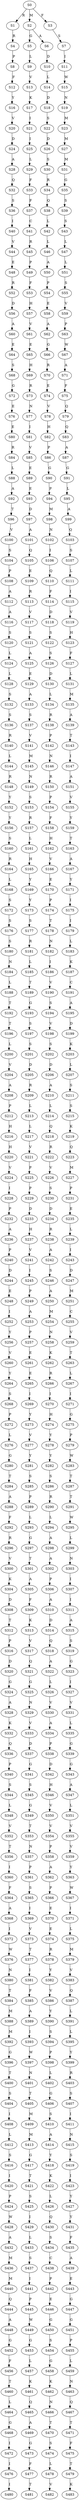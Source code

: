 strict digraph  {
	S0 -> S1 [ label = R ];
	S0 -> S2 [ label = M ];
	S0 -> S3 [ label = F ];
	S1 -> S4 [ label = R ];
	S2 -> S5 [ label = G ];
	S2 -> S6 [ label = A ];
	S3 -> S7 [ label = S ];
	S4 -> S8 [ label = P ];
	S5 -> S9 [ label = L ];
	S6 -> S10 [ label = D ];
	S7 -> S11 [ label = I ];
	S8 -> S12 [ label = F ];
	S9 -> S13 [ label = V ];
	S10 -> S14 [ label = L ];
	S11 -> S15 [ label = W ];
	S12 -> S16 [ label = Y ];
	S13 -> S17 [ label = K ];
	S14 -> S18 [ label = D ];
	S15 -> S19 [ label = N ];
	S16 -> S20 [ label = V ];
	S17 -> S21 [ label = I ];
	S18 -> S22 [ label = S ];
	S19 -> S23 [ label = M ];
	S20 -> S24 [ label = D ];
	S21 -> S25 [ label = I ];
	S22 -> S26 [ label = D ];
	S23 -> S27 [ label = M ];
	S24 -> S28 [ label = A ];
	S25 -> S29 [ label = L ];
	S26 -> S30 [ label = S ];
	S27 -> S31 [ label = M ];
	S28 -> S32 [ label = Q ];
	S29 -> S33 [ label = F ];
	S30 -> S34 [ label = R ];
	S31 -> S35 [ label = G ];
	S32 -> S36 [ label = S ];
	S33 -> S37 [ label = F ];
	S34 -> S38 [ label = Q ];
	S35 -> S39 [ label = S ];
	S36 -> S40 [ label = I ];
	S37 -> S41 [ label = C ];
	S38 -> S42 [ label = L ];
	S39 -> S43 [ label = S ];
	S40 -> S44 [ label = V ];
	S41 -> S45 [ label = R ];
	S42 -> S46 [ label = L ];
	S43 -> S47 [ label = L ];
	S44 -> S48 [ label = E ];
	S45 -> S49 [ label = P ];
	S46 -> S50 [ label = A ];
	S47 -> S51 [ label = L ];
	S48 -> S52 [ label = R ];
	S49 -> S53 [ label = F ];
	S50 -> S54 [ label = P ];
	S51 -> S55 [ label = S ];
	S52 -> S56 [ label = D ];
	S53 -> S57 [ label = H ];
	S54 -> S58 [ label = E ];
	S55 -> S59 [ label = V ];
	S56 -> S60 [ label = A ];
	S57 -> S61 [ label = V ];
	S58 -> S62 [ label = A ];
	S59 -> S63 [ label = P ];
	S60 -> S64 [ label = E ];
	S61 -> S65 [ label = E ];
	S62 -> S66 [ label = G ];
	S63 -> S67 [ label = W ];
	S64 -> S68 [ label = S ];
	S65 -> S69 [ label = H ];
	S66 -> S70 [ label = R ];
	S67 -> S71 [ label = A ];
	S68 -> S72 [ label = G ];
	S69 -> S73 [ label = R ];
	S70 -> S74 [ label = E ];
	S71 -> S75 [ label = F ];
	S72 -> S76 [ label = E ];
	S73 -> S77 [ label = N ];
	S74 -> S78 [ label = V ];
	S75 -> S79 [ label = Q ];
	S76 -> S80 [ label = E ];
	S77 -> S81 [ label = I ];
	S78 -> S82 [ label = H ];
	S79 -> S83 [ label = Q ];
	S80 -> S84 [ label = R ];
	S81 -> S85 [ label = V ];
	S82 -> S86 [ label = P ];
	S83 -> S87 [ label = A ];
	S84 -> S88 [ label = L ];
	S85 -> S89 [ label = E ];
	S86 -> S90 [ label = G ];
	S87 -> S91 [ label = G ];
	S88 -> S92 [ label = A ];
	S89 -> S93 [ label = E ];
	S90 -> S94 [ label = P ];
	S91 -> S95 [ label = L ];
	S92 -> S96 [ label = T ];
	S93 -> S97 [ label = D ];
	S94 -> S98 [ label = M ];
	S95 -> S99 [ label = A ];
	S96 -> S100 [ label = V ];
	S97 -> S101 [ label = A ];
	S98 -> S102 [ label = N ];
	S99 -> S103 [ label = Q ];
	S100 -> S104 [ label = S ];
	S101 -> S105 [ label = Q ];
	S102 -> S106 [ label = I ];
	S103 -> S107 [ label = S ];
	S104 -> S108 [ label = P ];
	S105 -> S109 [ label = E ];
	S106 -> S110 [ label = Q ];
	S107 -> S111 [ label = L ];
	S108 -> S112 [ label = A ];
	S109 -> S113 [ label = R ];
	S110 -> S114 [ label = F ];
	S111 -> S115 [ label = I ];
	S112 -> S116 [ label = A ];
	S113 -> S117 [ label = V ];
	S114 -> S118 [ label = D ];
	S115 -> S119 [ label = V ];
	S116 -> S120 [ label = S ];
	S117 -> S121 [ label = S ];
	S118 -> S122 [ label = S ];
	S119 -> S123 [ label = H ];
	S120 -> S124 [ label = L ];
	S121 -> S125 [ label = A ];
	S122 -> S126 [ label = S ];
	S123 -> S127 [ label = F ];
	S124 -> S128 [ label = L ];
	S125 -> S129 [ label = E ];
	S126 -> S130 [ label = D ];
	S127 -> S131 [ label = L ];
	S128 -> S132 [ label = S ];
	S129 -> S133 [ label = A ];
	S130 -> S134 [ label = L ];
	S131 -> S135 [ label = M ];
	S132 -> S136 [ label = S ];
	S133 -> S137 [ label = S ];
	S134 -> S138 [ label = R ];
	S135 -> S139 [ label = A ];
	S136 -> S140 [ label = R ];
	S137 -> S141 [ label = V ];
	S138 -> S142 [ label = P ];
	S139 -> S143 [ label = T ];
	S140 -> S144 [ label = L ];
	S141 -> S145 [ label = M ];
	S142 -> S146 [ label = N ];
	S143 -> S147 [ label = I ];
	S144 -> S148 [ label = R ];
	S145 -> S149 [ label = N ];
	S146 -> S150 [ label = R ];
	S147 -> S151 [ label = A ];
	S148 -> S152 [ label = Y ];
	S149 -> S153 [ label = S ];
	S150 -> S154 [ label = P ];
	S151 -> S155 [ label = V ];
	S152 -> S156 [ label = Y ];
	S153 -> S157 [ label = R ];
	S154 -> S158 [ label = F ];
	S155 -> S159 [ label = Y ];
	S156 -> S160 [ label = S ];
	S157 -> S161 [ label = L ];
	S158 -> S162 [ label = H ];
	S159 -> S163 [ label = T ];
	S160 -> S164 [ label = R ];
	S161 -> S165 [ label = H ];
	S162 -> S166 [ label = V ];
	S163 -> S167 [ label = A ];
	S164 -> S168 [ label = L ];
	S165 -> S169 [ label = Y ];
	S166 -> S170 [ label = E ];
	S167 -> S171 [ label = Y ];
	S168 -> S172 [ label = S ];
	S169 -> S173 [ label = Y ];
	S170 -> S174 [ label = P ];
	S171 -> S175 [ label = I ];
	S172 -> S176 [ label = S ];
	S173 -> S177 [ label = S ];
	S174 -> S178 [ label = T ];
	S175 -> S179 [ label = I ];
	S176 -> S180 [ label = S ];
	S177 -> S181 [ label = R ];
	S178 -> S182 [ label = N ];
	S179 -> S183 [ label = L ];
	S180 -> S184 [ label = N ];
	S181 -> S185 [ label = L ];
	S182 -> S186 [ label = I ];
	S183 -> S187 [ label = K ];
	S184 -> S188 [ label = L ];
	S185 -> S189 [ label = T ];
	S186 -> S190 [ label = V ];
	S187 -> S191 [ label = C ];
	S188 -> S192 [ label = T ];
	S189 -> S193 [ label = G ];
	S190 -> S194 [ label = S ];
	S191 -> S195 [ label = A ];
	S192 -> S196 [ label = T ];
	S193 -> S197 [ label = S ];
	S194 -> S198 [ label = V ];
	S195 -> S199 [ label = D ];
	S196 -> S200 [ label = L ];
	S197 -> S201 [ label = S ];
	S198 -> S202 [ label = S ];
	S199 -> S203 [ label = K ];
	S200 -> S204 [ label = V ];
	S201 -> S205 [ label = D ];
	S202 -> S206 [ label = D ];
	S203 -> S207 [ label = L ];
	S204 -> S208 [ label = A ];
	S205 -> S209 [ label = R ];
	S206 -> S210 [ label = A ];
	S207 -> S211 [ label = S ];
	S208 -> S212 [ label = P ];
	S209 -> S213 [ label = L ];
	S210 -> S214 [ label = L ];
	S211 -> S215 [ label = S ];
	S212 -> S216 [ label = H ];
	S213 -> S217 [ label = L ];
	S214 -> S218 [ label = Q ];
	S215 -> S219 [ label = K ];
	S216 -> S220 [ label = H ];
	S217 -> S221 [ label = V ];
	S218 -> S222 [ label = R ];
	S219 -> S223 [ label = Q ];
	S220 -> S224 [ label = V ];
	S221 -> S225 [ label = P ];
	S222 -> S226 [ label = V ];
	S223 -> S227 [ label = M ];
	S224 -> S228 [ label = I ];
	S225 -> S229 [ label = P ];
	S226 -> S230 [ label = S ];
	S227 -> S231 [ label = P ];
	S228 -> S232 [ label = P ];
	S229 -> S233 [ label = D ];
	S230 -> S234 [ label = D ];
	S231 -> S235 [ label = E ];
	S232 -> S236 [ label = A ];
	S233 -> S237 [ label = H ];
	S234 -> S238 [ label = R ];
	S235 -> S239 [ label = L ];
	S236 -> S240 [ label = P ];
	S237 -> S241 [ label = V ];
	S238 -> S242 [ label = A ];
	S239 -> S243 [ label = I ];
	S240 -> S244 [ label = D ];
	S241 -> S245 [ label = I ];
	S242 -> S246 [ label = S ];
	S243 -> S247 [ label = D ];
	S244 -> S248 [ label = E ];
	S245 -> S249 [ label = P ];
	S246 -> S250 [ label = A ];
	S247 -> S251 [ label = M ];
	S248 -> S252 [ label = I ];
	S249 -> S253 [ label = A ];
	S250 -> S254 [ label = M ];
	S251 -> S255 [ label = C ];
	S252 -> S256 [ label = Y ];
	S253 -> S257 [ label = P ];
	S254 -> S258 [ label = N ];
	S255 -> S259 [ label = V ];
	S256 -> S260 [ label = V ];
	S257 -> S261 [ label = E ];
	S258 -> S262 [ label = K ];
	S259 -> S263 [ label = T ];
	S260 -> S264 [ label = Y ];
	S261 -> S265 [ label = E ];
	S262 -> S266 [ label = R ];
	S263 -> S267 [ label = L ];
	S264 -> S268 [ label = S ];
	S265 -> S269 [ label = I ];
	S266 -> S270 [ label = I ];
	S267 -> S271 [ label = I ];
	S268 -> S272 [ label = P ];
	S269 -> S273 [ label = Y ];
	S270 -> S274 [ label = H ];
	S271 -> S275 [ label = G ];
	S272 -> S276 [ label = L ];
	S273 -> S277 [ label = V ];
	S274 -> S278 [ label = Y ];
	S275 -> S279 [ label = P ];
	S276 -> S280 [ label = G ];
	S277 -> S281 [ label = Y ];
	S278 -> S282 [ label = Y ];
	S279 -> S283 [ label = W ];
	S280 -> S284 [ label = T ];
	S281 -> S285 [ label = S ];
	S282 -> S286 [ label = S ];
	S283 -> S287 [ label = T ];
	S284 -> S288 [ label = A ];
	S285 -> S289 [ label = P ];
	S286 -> S290 [ label = R ];
	S287 -> S291 [ label = T ];
	S288 -> S292 [ label = F ];
	S289 -> S293 [ label = L ];
	S290 -> S294 [ label = L ];
	S291 -> S295 [ label = W ];
	S292 -> S296 [ label = R ];
	S293 -> S297 [ label = G ];
	S294 -> S298 [ label = A ];
	S295 -> S299 [ label = L ];
	S296 -> S300 [ label = V ];
	S297 -> S301 [ label = T ];
	S298 -> S302 [ label = A ];
	S299 -> S303 [ label = N ];
	S300 -> S304 [ label = K ];
	S301 -> S305 [ label = A ];
	S302 -> S306 [ label = P ];
	S303 -> S307 [ label = I ];
	S304 -> S308 [ label = D ];
	S305 -> S309 [ label = F ];
	S306 -> S310 [ label = A ];
	S307 -> S311 [ label = I ];
	S308 -> S312 [ label = T ];
	S309 -> S313 [ label = K ];
	S310 -> S314 [ label = D ];
	S311 -> S315 [ label = A ];
	S312 -> S316 [ label = P ];
	S313 -> S317 [ label = V ];
	S314 -> S318 [ label = Q ];
	S315 -> S319 [ label = S ];
	S316 -> S320 [ label = D ];
	S317 -> S321 [ label = Q ];
	S318 -> S322 [ label = A ];
	S319 -> S323 [ label = G ];
	S320 -> S324 [ label = G ];
	S321 -> S325 [ label = G ];
	S322 -> S326 [ label = L ];
	S323 -> S327 [ label = I ];
	S324 -> S328 [ label = A ];
	S325 -> S329 [ label = N ];
	S326 -> S330 [ label = V ];
	S327 -> S331 [ label = V ];
	S328 -> S332 [ label = K ];
	S329 -> S333 [ label = V ];
	S330 -> S334 [ label = A ];
	S331 -> S335 [ label = L ];
	S332 -> S336 [ label = Q ];
	S333 -> S337 [ label = D ];
	S334 -> S338 [ label = P ];
	S335 -> S339 [ label = G ];
	S336 -> S340 [ label = P ];
	S337 -> S341 [ label = G ];
	S338 -> S342 [ label = D ];
	S339 -> S343 [ label = G ];
	S340 -> S344 [ label = S ];
	S341 -> S345 [ label = S ];
	S342 -> S346 [ label = H ];
	S343 -> S347 [ label = A ];
	S344 -> S348 [ label = L ];
	S345 -> S349 [ label = G ];
	S346 -> S350 [ label = V ];
	S347 -> S351 [ label = L ];
	S348 -> S352 [ label = V ];
	S349 -> S353 [ label = T ];
	S350 -> S354 [ label = V ];
	S351 -> S355 [ label = V ];
	S352 -> S356 [ label = T ];
	S353 -> S357 [ label = N ];
	S354 -> S358 [ label = P ];
	S355 -> S359 [ label = V ];
	S356 -> S360 [ label = I ];
	S357 -> S361 [ label = P ];
	S358 -> S362 [ label = A ];
	S359 -> S363 [ label = Y ];
	S360 -> S364 [ label = F ];
	S361 -> S365 [ label = S ];
	S362 -> S366 [ label = P ];
	S363 -> S367 [ label = W ];
	S364 -> S368 [ label = A ];
	S365 -> S369 [ label = I ];
	S366 -> S370 [ label = E ];
	S367 -> S371 [ label = I ];
	S368 -> S372 [ label = I ];
	S369 -> S373 [ label = V ];
	S370 -> S374 [ label = E ];
	S371 -> S375 [ label = L ];
	S372 -> S376 [ label = W ];
	S373 -> S377 [ label = T ];
	S374 -> S378 [ label = R ];
	S375 -> S379 [ label = M ];
	S376 -> S380 [ label = N ];
	S377 -> S381 [ label = I ];
	S378 -> S382 [ label = Y ];
	S379 -> S383 [ label = V ];
	S380 -> S384 [ label = T ];
	S381 -> S385 [ label = F ];
	S382 -> S386 [ label = V ];
	S383 -> S387 [ label = Q ];
	S384 -> S388 [ label = M ];
	S385 -> S389 [ label = A ];
	S386 -> S390 [ label = Y ];
	S387 -> S391 [ label = L ];
	S388 -> S392 [ label = M ];
	S389 -> S393 [ label = I ];
	S390 -> S394 [ label = S ];
	S391 -> S395 [ label = L ];
	S392 -> S396 [ label = G ];
	S393 -> S397 [ label = W ];
	S394 -> S398 [ label = P ];
	S395 -> S399 [ label = Y ];
	S396 -> S400 [ label = T ];
	S397 -> S401 [ label = N ];
	S398 -> S402 [ label = L ];
	S399 -> S403 [ label = R ];
	S400 -> S404 [ label = S ];
	S401 -> S405 [ label = T ];
	S402 -> S406 [ label = G ];
	S403 -> S407 [ label = S ];
	S404 -> S408 [ label = I ];
	S405 -> S409 [ label = M ];
	S406 -> S410 [ label = S ];
	S407 -> S411 [ label = I ];
	S408 -> S412 [ label = L ];
	S409 -> S413 [ label = M ];
	S410 -> S414 [ label = A ];
	S411 -> S415 [ label = N ];
	S412 -> S416 [ label = S ];
	S413 -> S417 [ label = G ];
	S414 -> S418 [ label = Y ];
	S415 -> S419 [ label = S ];
	S416 -> S420 [ label = I ];
	S417 -> S421 [ label = T ];
	S418 -> S422 [ label = K ];
	S419 -> S423 [ label = I ];
	S420 -> S424 [ label = P ];
	S421 -> S425 [ label = S ];
	S422 -> S426 [ label = L ];
	S423 -> S427 [ label = Y ];
	S424 -> S428 [ label = W ];
	S425 -> S429 [ label = I ];
	S426 -> S430 [ label = Q ];
	S427 -> S431 [ label = Y ];
	S428 -> S432 [ label = A ];
	S429 -> S433 [ label = L ];
	S430 -> S434 [ label = S ];
	S431 -> S435 [ label = F ];
	S432 -> S436 [ label = M ];
	S433 -> S437 [ label = S ];
	S434 -> S438 [ label = C ];
	S435 -> S439 [ label = A ];
	S436 -> S440 [ label = M ];
	S437 -> S441 [ label = I ];
	S438 -> S442 [ label = P ];
	S439 -> S443 [ label = E ];
	S440 -> S444 [ label = Q ];
	S441 -> S445 [ label = P ];
	S442 -> S446 [ label = E ];
	S443 -> S447 [ label = G ];
	S444 -> S448 [ label = A ];
	S445 -> S449 [ label = W ];
	S446 -> S450 [ label = G ];
	S447 -> S451 [ label = G ];
	S448 -> S452 [ label = G ];
	S449 -> S453 [ label = G ];
	S450 -> S454 [ label = S ];
	S451 -> S455 [ label = P ];
	S452 -> S456 [ label = F ];
	S453 -> S457 [ label = L ];
	S454 -> S458 [ label = G ];
	S455 -> S459 [ label = L ];
	S456 -> S460 [ label = T ];
	S457 -> S461 [ label = K ];
	S458 -> S462 [ label = K ];
	S459 -> S463 [ label = N ];
	S460 -> S464 [ label = L ];
	S461 -> S465 [ label = Q ];
	S462 -> S466 [ label = N ];
	S463 -> S467 [ label = Q ];
	S464 -> S468 [ label = G ];
	S465 -> S469 [ label = A ];
	S466 -> S470 [ label = T ];
	S467 -> S471 [ label = T ];
	S468 -> S472 [ label = I ];
	S469 -> S473 [ label = G ];
	S470 -> S474 [ label = S ];
	S471 -> S475 [ label = F ];
	S472 -> S476 [ label = I ];
	S473 -> S477 [ label = F ];
	S474 -> S478 [ label = L ];
	S475 -> S479 [ label = T ];
	S476 -> S480 [ label = I ];
	S477 -> S481 [ label = T ];
	S478 -> S482 [ label = V ];
	S479 -> S483 [ label = K ];
}
